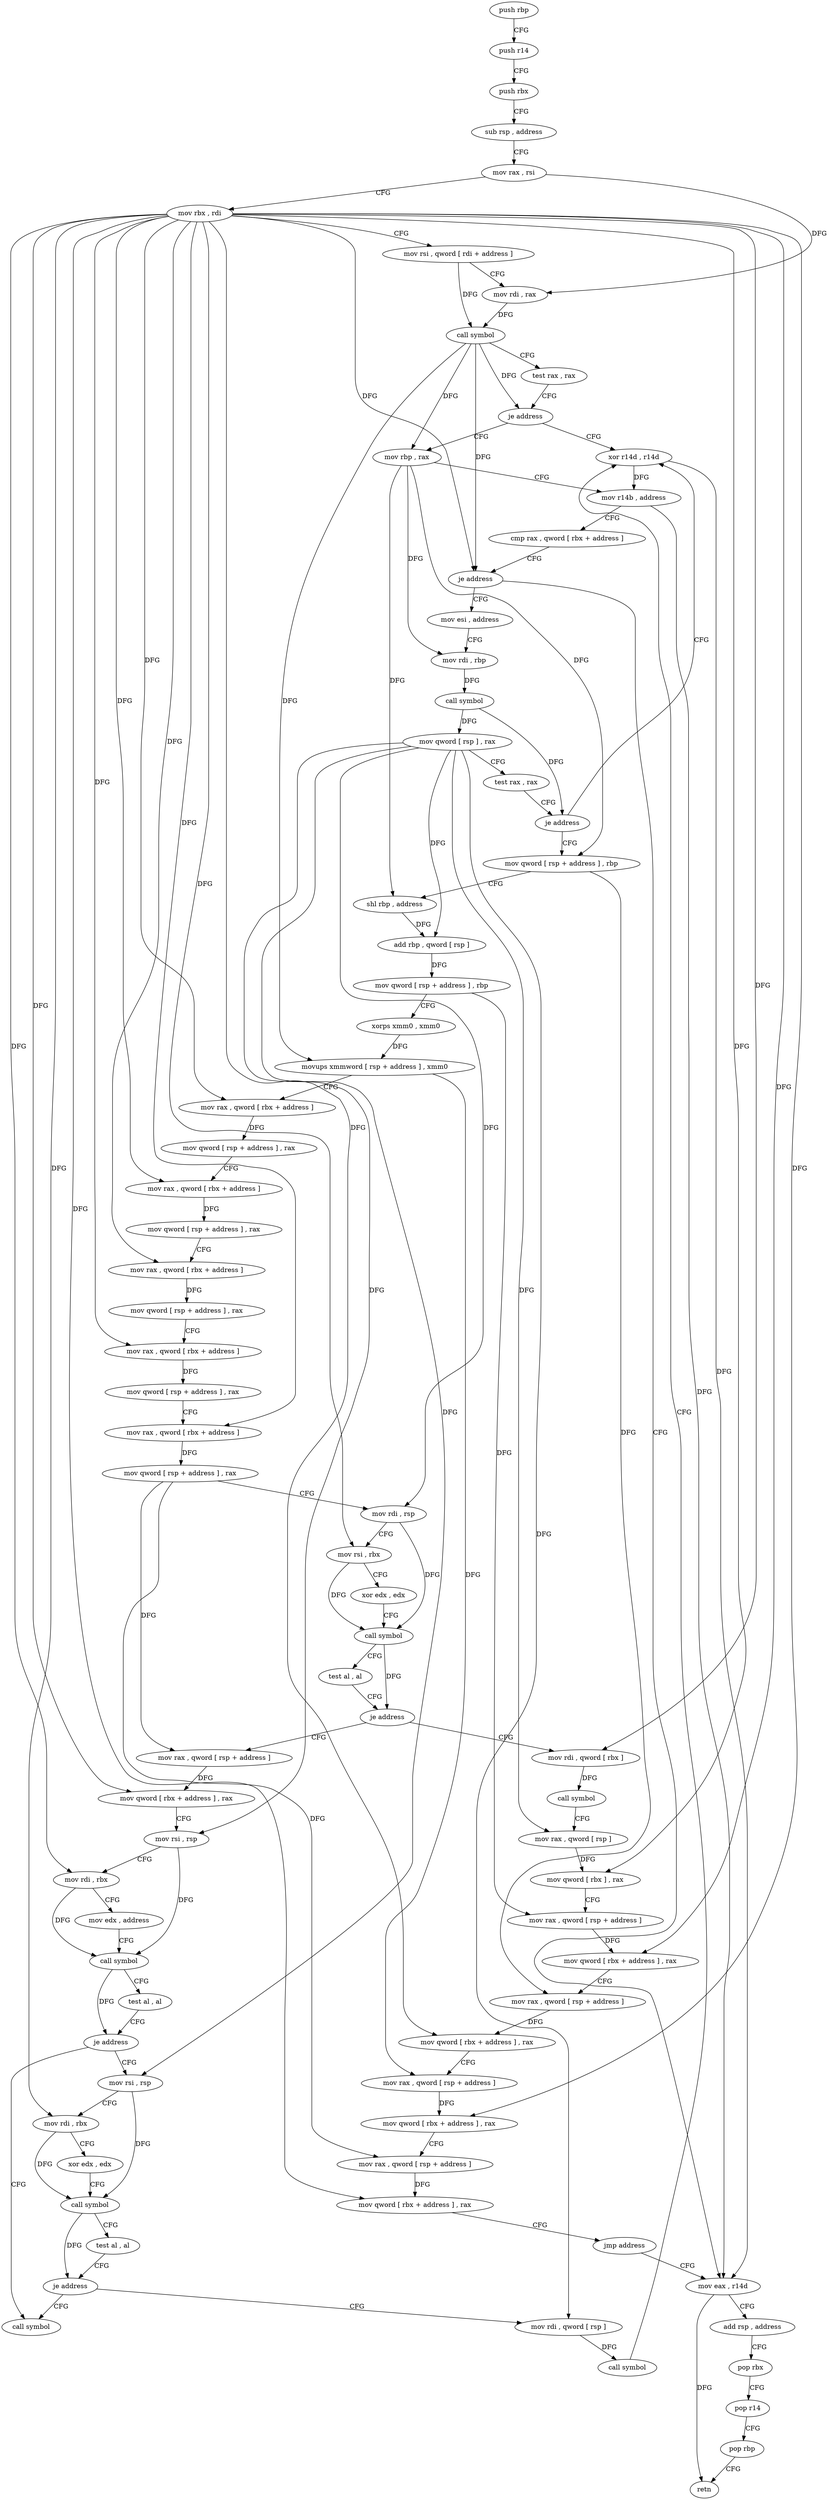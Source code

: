 digraph "func" {
"4221424" [label = "push rbp" ]
"4221425" [label = "push r14" ]
"4221427" [label = "push rbx" ]
"4221428" [label = "sub rsp , address" ]
"4221432" [label = "mov rax , rsi" ]
"4221435" [label = "mov rbx , rdi" ]
"4221438" [label = "mov rsi , qword [ rdi + address ]" ]
"4221442" [label = "mov rdi , rax" ]
"4221445" [label = "call symbol" ]
"4221450" [label = "test rax , rax" ]
"4221453" [label = "je address" ]
"4221697" [label = "xor r14d , r14d" ]
"4221459" [label = "mov rbp , rax" ]
"4221700" [label = "mov eax , r14d" ]
"4221462" [label = "mov r14b , address" ]
"4221465" [label = "cmp rax , qword [ rbx + address ]" ]
"4221469" [label = "je address" ]
"4221475" [label = "mov esi , address" ]
"4221703" [label = "add rsp , address" ]
"4221707" [label = "pop rbx" ]
"4221708" [label = "pop r14" ]
"4221710" [label = "pop rbp" ]
"4221711" [label = "retn" ]
"4221480" [label = "mov rdi , rbp" ]
"4221483" [label = "call symbol" ]
"4221488" [label = "mov qword [ rsp ] , rax" ]
"4221492" [label = "test rax , rax" ]
"4221495" [label = "je address" ]
"4221501" [label = "mov qword [ rsp + address ] , rbp" ]
"4221506" [label = "shl rbp , address" ]
"4221510" [label = "add rbp , qword [ rsp ]" ]
"4221514" [label = "mov qword [ rsp + address ] , rbp" ]
"4221519" [label = "xorps xmm0 , xmm0" ]
"4221522" [label = "movups xmmword [ rsp + address ] , xmm0" ]
"4221527" [label = "mov rax , qword [ rbx + address ]" ]
"4221531" [label = "mov qword [ rsp + address ] , rax" ]
"4221536" [label = "mov rax , qword [ rbx + address ]" ]
"4221540" [label = "mov qword [ rsp + address ] , rax" ]
"4221545" [label = "mov rax , qword [ rbx + address ]" ]
"4221549" [label = "mov qword [ rsp + address ] , rax" ]
"4221554" [label = "mov rax , qword [ rbx + address ]" ]
"4221558" [label = "mov qword [ rsp + address ] , rax" ]
"4221563" [label = "mov rax , qword [ rbx + address ]" ]
"4221567" [label = "mov qword [ rsp + address ] , rax" ]
"4221572" [label = "mov rdi , rsp" ]
"4221575" [label = "mov rsi , rbx" ]
"4221578" [label = "xor edx , edx" ]
"4221580" [label = "call symbol" ]
"4221585" [label = "test al , al" ]
"4221587" [label = "je address" ]
"4221642" [label = "mov rax , qword [ rsp + address ]" ]
"4221589" [label = "mov rdi , qword [ rbx ]" ]
"4221647" [label = "mov qword [ rbx + address ] , rax" ]
"4221651" [label = "mov rsi , rsp" ]
"4221654" [label = "mov rdi , rbx" ]
"4221657" [label = "mov edx , address" ]
"4221662" [label = "call symbol" ]
"4221667" [label = "test al , al" ]
"4221669" [label = "je address" ]
"4221712" [label = "call symbol" ]
"4221671" [label = "mov rsi , rsp" ]
"4221592" [label = "call symbol" ]
"4221597" [label = "mov rax , qword [ rsp ]" ]
"4221601" [label = "mov qword [ rbx ] , rax" ]
"4221604" [label = "mov rax , qword [ rsp + address ]" ]
"4221609" [label = "mov qword [ rbx + address ] , rax" ]
"4221613" [label = "mov rax , qword [ rsp + address ]" ]
"4221618" [label = "mov qword [ rbx + address ] , rax" ]
"4221622" [label = "mov rax , qword [ rsp + address ]" ]
"4221627" [label = "mov qword [ rbx + address ] , rax" ]
"4221631" [label = "mov rax , qword [ rsp + address ]" ]
"4221636" [label = "mov qword [ rbx + address ] , rax" ]
"4221640" [label = "jmp address" ]
"4221674" [label = "mov rdi , rbx" ]
"4221677" [label = "xor edx , edx" ]
"4221679" [label = "call symbol" ]
"4221684" [label = "test al , al" ]
"4221686" [label = "je address" ]
"4221688" [label = "mov rdi , qword [ rsp ]" ]
"4221692" [label = "call symbol" ]
"4221424" -> "4221425" [ label = "CFG" ]
"4221425" -> "4221427" [ label = "CFG" ]
"4221427" -> "4221428" [ label = "CFG" ]
"4221428" -> "4221432" [ label = "CFG" ]
"4221432" -> "4221435" [ label = "CFG" ]
"4221432" -> "4221442" [ label = "DFG" ]
"4221435" -> "4221438" [ label = "CFG" ]
"4221435" -> "4221469" [ label = "DFG" ]
"4221435" -> "4221527" [ label = "DFG" ]
"4221435" -> "4221536" [ label = "DFG" ]
"4221435" -> "4221545" [ label = "DFG" ]
"4221435" -> "4221554" [ label = "DFG" ]
"4221435" -> "4221563" [ label = "DFG" ]
"4221435" -> "4221575" [ label = "DFG" ]
"4221435" -> "4221647" [ label = "DFG" ]
"4221435" -> "4221654" [ label = "DFG" ]
"4221435" -> "4221589" [ label = "DFG" ]
"4221435" -> "4221601" [ label = "DFG" ]
"4221435" -> "4221609" [ label = "DFG" ]
"4221435" -> "4221618" [ label = "DFG" ]
"4221435" -> "4221627" [ label = "DFG" ]
"4221435" -> "4221636" [ label = "DFG" ]
"4221435" -> "4221674" [ label = "DFG" ]
"4221438" -> "4221442" [ label = "CFG" ]
"4221438" -> "4221445" [ label = "DFG" ]
"4221442" -> "4221445" [ label = "DFG" ]
"4221445" -> "4221450" [ label = "CFG" ]
"4221445" -> "4221453" [ label = "DFG" ]
"4221445" -> "4221459" [ label = "DFG" ]
"4221445" -> "4221469" [ label = "DFG" ]
"4221445" -> "4221522" [ label = "DFG" ]
"4221450" -> "4221453" [ label = "CFG" ]
"4221453" -> "4221697" [ label = "CFG" ]
"4221453" -> "4221459" [ label = "CFG" ]
"4221697" -> "4221700" [ label = "DFG" ]
"4221697" -> "4221462" [ label = "DFG" ]
"4221459" -> "4221462" [ label = "CFG" ]
"4221459" -> "4221480" [ label = "DFG" ]
"4221459" -> "4221501" [ label = "DFG" ]
"4221459" -> "4221506" [ label = "DFG" ]
"4221700" -> "4221703" [ label = "CFG" ]
"4221700" -> "4221711" [ label = "DFG" ]
"4221462" -> "4221465" [ label = "CFG" ]
"4221462" -> "4221700" [ label = "DFG" ]
"4221465" -> "4221469" [ label = "CFG" ]
"4221469" -> "4221700" [ label = "CFG" ]
"4221469" -> "4221475" [ label = "CFG" ]
"4221475" -> "4221480" [ label = "CFG" ]
"4221703" -> "4221707" [ label = "CFG" ]
"4221707" -> "4221708" [ label = "CFG" ]
"4221708" -> "4221710" [ label = "CFG" ]
"4221710" -> "4221711" [ label = "CFG" ]
"4221480" -> "4221483" [ label = "DFG" ]
"4221483" -> "4221488" [ label = "DFG" ]
"4221483" -> "4221495" [ label = "DFG" ]
"4221488" -> "4221492" [ label = "CFG" ]
"4221488" -> "4221510" [ label = "DFG" ]
"4221488" -> "4221597" [ label = "DFG" ]
"4221488" -> "4221688" [ label = "DFG" ]
"4221488" -> "4221572" [ label = "DFG" ]
"4221488" -> "4221651" [ label = "DFG" ]
"4221488" -> "4221671" [ label = "DFG" ]
"4221492" -> "4221495" [ label = "CFG" ]
"4221495" -> "4221697" [ label = "CFG" ]
"4221495" -> "4221501" [ label = "CFG" ]
"4221501" -> "4221506" [ label = "CFG" ]
"4221501" -> "4221613" [ label = "DFG" ]
"4221506" -> "4221510" [ label = "DFG" ]
"4221510" -> "4221514" [ label = "DFG" ]
"4221514" -> "4221519" [ label = "CFG" ]
"4221514" -> "4221604" [ label = "DFG" ]
"4221519" -> "4221522" [ label = "DFG" ]
"4221522" -> "4221527" [ label = "CFG" ]
"4221522" -> "4221622" [ label = "DFG" ]
"4221527" -> "4221531" [ label = "DFG" ]
"4221531" -> "4221536" [ label = "CFG" ]
"4221536" -> "4221540" [ label = "DFG" ]
"4221540" -> "4221545" [ label = "CFG" ]
"4221545" -> "4221549" [ label = "DFG" ]
"4221549" -> "4221554" [ label = "CFG" ]
"4221554" -> "4221558" [ label = "DFG" ]
"4221558" -> "4221563" [ label = "CFG" ]
"4221563" -> "4221567" [ label = "DFG" ]
"4221567" -> "4221572" [ label = "CFG" ]
"4221567" -> "4221642" [ label = "DFG" ]
"4221567" -> "4221631" [ label = "DFG" ]
"4221572" -> "4221575" [ label = "CFG" ]
"4221572" -> "4221580" [ label = "DFG" ]
"4221575" -> "4221578" [ label = "CFG" ]
"4221575" -> "4221580" [ label = "DFG" ]
"4221578" -> "4221580" [ label = "CFG" ]
"4221580" -> "4221585" [ label = "CFG" ]
"4221580" -> "4221587" [ label = "DFG" ]
"4221585" -> "4221587" [ label = "CFG" ]
"4221587" -> "4221642" [ label = "CFG" ]
"4221587" -> "4221589" [ label = "CFG" ]
"4221642" -> "4221647" [ label = "DFG" ]
"4221589" -> "4221592" [ label = "DFG" ]
"4221647" -> "4221651" [ label = "CFG" ]
"4221651" -> "4221654" [ label = "CFG" ]
"4221651" -> "4221662" [ label = "DFG" ]
"4221654" -> "4221657" [ label = "CFG" ]
"4221654" -> "4221662" [ label = "DFG" ]
"4221657" -> "4221662" [ label = "CFG" ]
"4221662" -> "4221667" [ label = "CFG" ]
"4221662" -> "4221669" [ label = "DFG" ]
"4221667" -> "4221669" [ label = "CFG" ]
"4221669" -> "4221712" [ label = "CFG" ]
"4221669" -> "4221671" [ label = "CFG" ]
"4221671" -> "4221674" [ label = "CFG" ]
"4221671" -> "4221679" [ label = "DFG" ]
"4221592" -> "4221597" [ label = "CFG" ]
"4221597" -> "4221601" [ label = "DFG" ]
"4221601" -> "4221604" [ label = "CFG" ]
"4221604" -> "4221609" [ label = "DFG" ]
"4221609" -> "4221613" [ label = "CFG" ]
"4221613" -> "4221618" [ label = "DFG" ]
"4221618" -> "4221622" [ label = "CFG" ]
"4221622" -> "4221627" [ label = "DFG" ]
"4221627" -> "4221631" [ label = "CFG" ]
"4221631" -> "4221636" [ label = "DFG" ]
"4221636" -> "4221640" [ label = "CFG" ]
"4221640" -> "4221700" [ label = "CFG" ]
"4221674" -> "4221677" [ label = "CFG" ]
"4221674" -> "4221679" [ label = "DFG" ]
"4221677" -> "4221679" [ label = "CFG" ]
"4221679" -> "4221684" [ label = "CFG" ]
"4221679" -> "4221686" [ label = "DFG" ]
"4221684" -> "4221686" [ label = "CFG" ]
"4221686" -> "4221712" [ label = "CFG" ]
"4221686" -> "4221688" [ label = "CFG" ]
"4221688" -> "4221692" [ label = "DFG" ]
"4221692" -> "4221697" [ label = "CFG" ]
}
